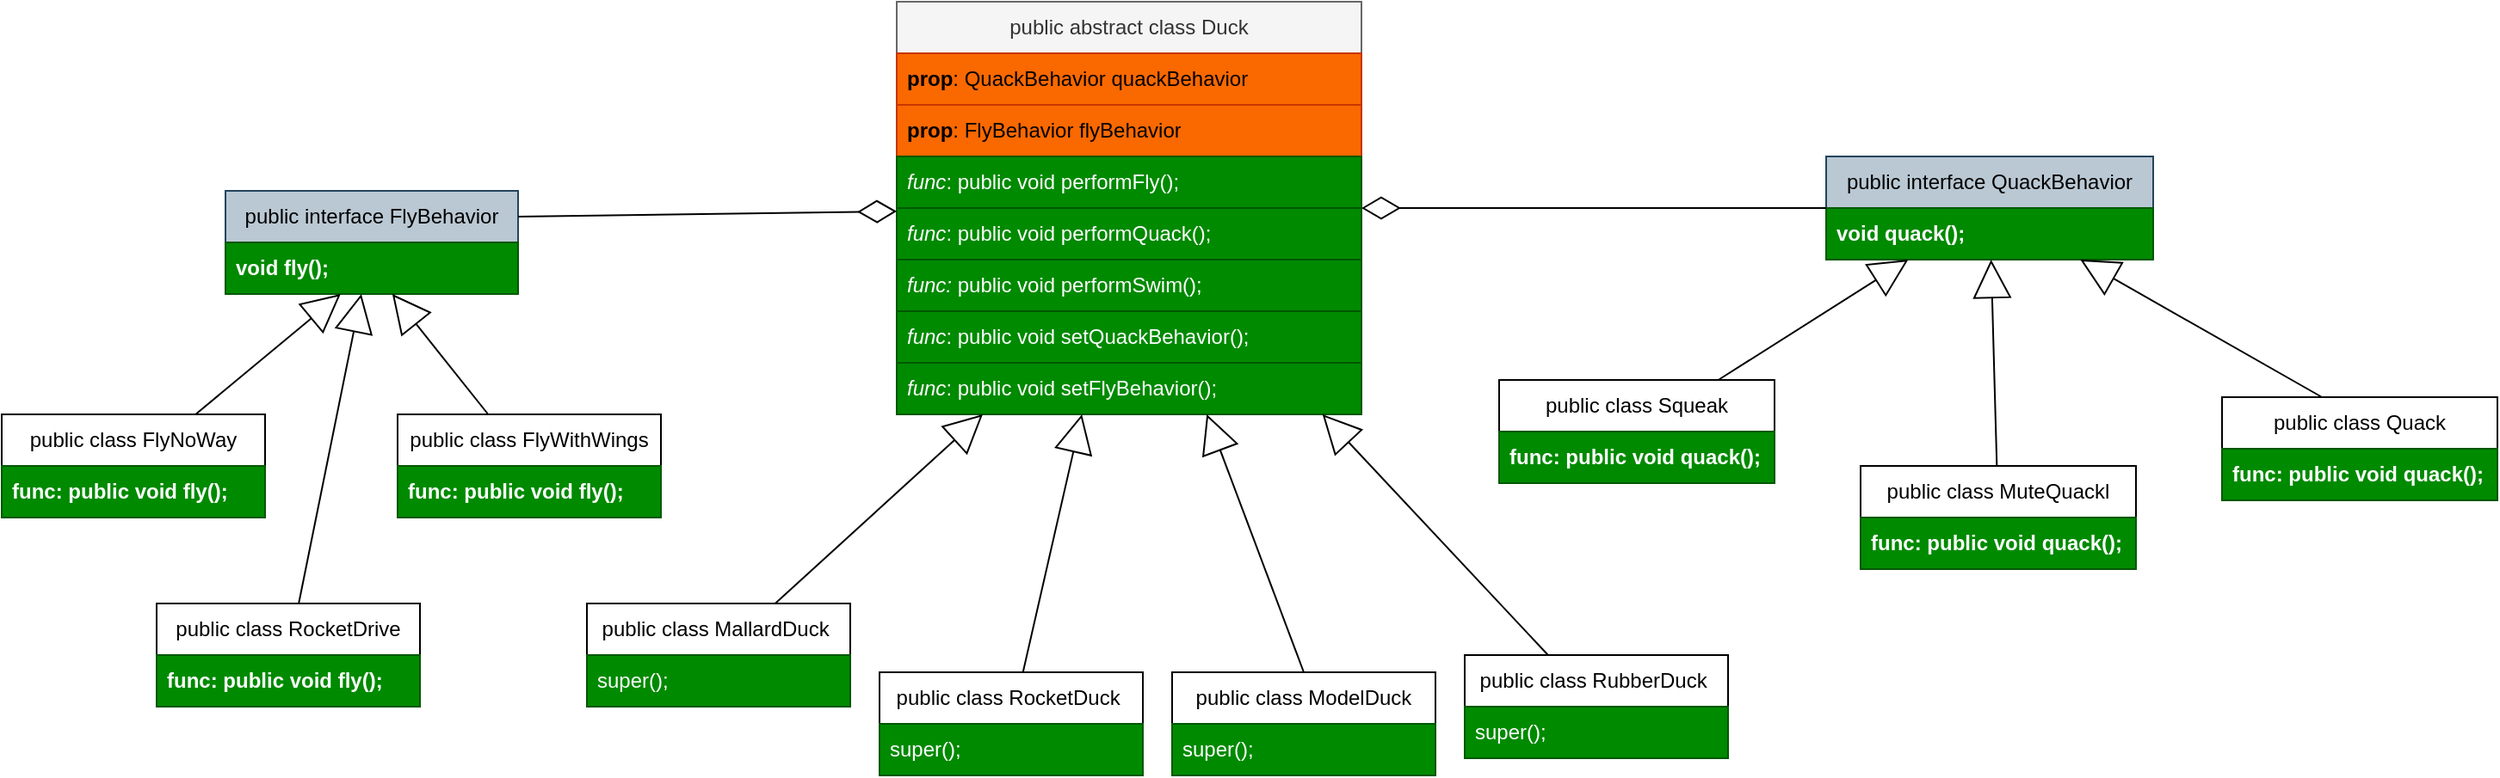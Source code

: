 <mxfile version="24.0.2" type="device">
  <diagram name="Strona-1" id="XegjNY_vxeSMCVJ9Gocq">
    <mxGraphModel dx="2220" dy="766" grid="1" gridSize="10" guides="1" tooltips="1" connect="1" arrows="1" fold="1" page="1" pageScale="1" pageWidth="827" pageHeight="1169" math="0" shadow="0">
      <root>
        <mxCell id="0" />
        <mxCell id="1" parent="0" />
        <mxCell id="FU9QpMBVF2kBE_FRJCzl-2" value="public abstract class Duck" style="swimlane;fontStyle=0;childLayout=stackLayout;horizontal=1;startSize=30;horizontalStack=0;resizeParent=1;resizeParentMax=0;resizeLast=0;collapsible=1;marginBottom=0;whiteSpace=wrap;html=1;fillColor=#f5f5f5;strokeColor=#666666;fontColor=#333333;" parent="1" vertex="1">
          <mxGeometry x="-240" y="20" width="270" height="240" as="geometry">
            <mxRectangle x="40" y="90" width="180" height="30" as="alternateBounds" />
          </mxGeometry>
        </mxCell>
        <mxCell id="FU9QpMBVF2kBE_FRJCzl-3" value="&lt;b&gt;prop&lt;/b&gt;: QuackBehavior quackBehavior" style="text;strokeColor=#C73500;fillColor=#fa6800;align=left;verticalAlign=middle;spacingLeft=4;spacingRight=4;overflow=hidden;points=[[0,0.5],[1,0.5]];portConstraint=eastwest;rotatable=0;whiteSpace=wrap;html=1;fontColor=#000000;" parent="FU9QpMBVF2kBE_FRJCzl-2" vertex="1">
          <mxGeometry y="30" width="270" height="30" as="geometry" />
        </mxCell>
        <mxCell id="FU9QpMBVF2kBE_FRJCzl-4" value="&lt;b&gt;prop&lt;/b&gt;: FlyBehavior flyBehavior" style="text;strokeColor=#C73500;fillColor=#fa6800;align=left;verticalAlign=middle;spacingLeft=4;spacingRight=4;overflow=hidden;points=[[0,0.5],[1,0.5]];portConstraint=eastwest;rotatable=0;whiteSpace=wrap;html=1;perimeterSpacing=0;fontColor=#000000;" parent="FU9QpMBVF2kBE_FRJCzl-2" vertex="1">
          <mxGeometry y="60" width="270" height="30" as="geometry" />
        </mxCell>
        <mxCell id="FU9QpMBVF2kBE_FRJCzl-5" value="&lt;i&gt;func&lt;/i&gt;: public void performFly();" style="text;strokeColor=#005700;fillColor=#008a00;align=left;verticalAlign=middle;spacingLeft=4;spacingRight=4;overflow=hidden;points=[[0,0.5],[1,0.5]];portConstraint=eastwest;rotatable=0;whiteSpace=wrap;html=1;fontColor=#ffffff;" parent="FU9QpMBVF2kBE_FRJCzl-2" vertex="1">
          <mxGeometry y="90" width="270" height="30" as="geometry" />
        </mxCell>
        <mxCell id="FU9QpMBVF2kBE_FRJCzl-6" value="&lt;i&gt;func&lt;/i&gt;: public void performQuack();" style="text;strokeColor=#005700;fillColor=#008a00;align=left;verticalAlign=middle;spacingLeft=4;spacingRight=4;overflow=hidden;points=[[0,0.5],[1,0.5]];portConstraint=eastwest;rotatable=0;whiteSpace=wrap;html=1;fontColor=#ffffff;" parent="FU9QpMBVF2kBE_FRJCzl-2" vertex="1">
          <mxGeometry y="120" width="270" height="30" as="geometry" />
        </mxCell>
        <mxCell id="FU9QpMBVF2kBE_FRJCzl-7" value="&lt;i&gt;func:&lt;/i&gt; public void performSwim();" style="text;strokeColor=#005700;fillColor=#008a00;align=left;verticalAlign=middle;spacingLeft=4;spacingRight=4;overflow=hidden;points=[[0,0.5],[1,0.5]];portConstraint=eastwest;rotatable=0;whiteSpace=wrap;html=1;fontColor=#ffffff;" parent="FU9QpMBVF2kBE_FRJCzl-2" vertex="1">
          <mxGeometry y="150" width="270" height="30" as="geometry" />
        </mxCell>
        <mxCell id="FU9QpMBVF2kBE_FRJCzl-9" value="&lt;i&gt;func&lt;/i&gt;: public void setQuackBehavior();" style="text;strokeColor=#005700;fillColor=#008a00;align=left;verticalAlign=middle;spacingLeft=4;spacingRight=4;overflow=hidden;points=[[0,0.5],[1,0.5]];portConstraint=eastwest;rotatable=0;whiteSpace=wrap;html=1;fontColor=#ffffff;" parent="FU9QpMBVF2kBE_FRJCzl-2" vertex="1">
          <mxGeometry y="180" width="270" height="30" as="geometry" />
        </mxCell>
        <mxCell id="FU9QpMBVF2kBE_FRJCzl-10" value="&lt;i&gt;func&lt;/i&gt;: public void setFlyBehavior();" style="text;strokeColor=#005700;fillColor=#008a00;align=left;verticalAlign=middle;spacingLeft=4;spacingRight=4;overflow=hidden;points=[[0,0.5],[1,0.5]];portConstraint=eastwest;rotatable=0;whiteSpace=wrap;html=1;fontColor=#ffffff;" parent="FU9QpMBVF2kBE_FRJCzl-2" vertex="1">
          <mxGeometry y="210" width="270" height="30" as="geometry" />
        </mxCell>
        <mxCell id="FU9QpMBVF2kBE_FRJCzl-13" value="public interface FlyBehavior" style="swimlane;fontStyle=0;childLayout=stackLayout;horizontal=1;startSize=30;horizontalStack=0;resizeParent=1;resizeParentMax=0;resizeLast=0;collapsible=1;marginBottom=0;whiteSpace=wrap;html=1;fillColor=#bac8d3;strokeColor=#23445d;" parent="1" vertex="1">
          <mxGeometry x="-630" y="130" width="170" height="60" as="geometry">
            <mxRectangle x="40" y="90" width="180" height="30" as="alternateBounds" />
          </mxGeometry>
        </mxCell>
        <mxCell id="FU9QpMBVF2kBE_FRJCzl-14" value="&lt;b&gt;void fly();&lt;/b&gt;" style="text;strokeColor=#005700;fillColor=#008a00;align=left;verticalAlign=middle;spacingLeft=4;spacingRight=4;overflow=hidden;points=[[0,0.5],[1,0.5]];portConstraint=eastwest;rotatable=0;whiteSpace=wrap;html=1;fontColor=#ffffff;" parent="FU9QpMBVF2kBE_FRJCzl-13" vertex="1">
          <mxGeometry y="30" width="170" height="30" as="geometry" />
        </mxCell>
        <mxCell id="FU9QpMBVF2kBE_FRJCzl-21" value="public interface QuackBehavior" style="swimlane;fontStyle=0;childLayout=stackLayout;horizontal=1;startSize=30;horizontalStack=0;resizeParent=1;resizeParentMax=0;resizeLast=0;collapsible=1;marginBottom=0;whiteSpace=wrap;html=1;fillColor=#bac8d3;strokeColor=#23445d;" parent="1" vertex="1">
          <mxGeometry x="300" y="110" width="190" height="60" as="geometry">
            <mxRectangle x="40" y="90" width="180" height="30" as="alternateBounds" />
          </mxGeometry>
        </mxCell>
        <mxCell id="FU9QpMBVF2kBE_FRJCzl-22" value="&lt;b&gt;void quack();&lt;/b&gt;" style="text;strokeColor=#005700;fillColor=#008a00;align=left;verticalAlign=middle;spacingLeft=4;spacingRight=4;overflow=hidden;points=[[0,0.5],[1,0.5]];portConstraint=eastwest;rotatable=0;whiteSpace=wrap;html=1;fontColor=#ffffff;" parent="FU9QpMBVF2kBE_FRJCzl-21" vertex="1">
          <mxGeometry y="30" width="190" height="30" as="geometry" />
        </mxCell>
        <mxCell id="FU9QpMBVF2kBE_FRJCzl-39" value="public class FlyWithWings" style="swimlane;fontStyle=0;childLayout=stackLayout;horizontal=1;startSize=30;horizontalStack=0;resizeParent=1;resizeParentMax=0;resizeLast=0;collapsible=1;marginBottom=0;whiteSpace=wrap;html=1;" parent="1" vertex="1">
          <mxGeometry x="-530" y="260" width="153" height="60" as="geometry">
            <mxRectangle x="40" y="90" width="180" height="30" as="alternateBounds" />
          </mxGeometry>
        </mxCell>
        <mxCell id="FU9QpMBVF2kBE_FRJCzl-40" value="&lt;b&gt;func: public void fly();&lt;/b&gt;" style="text;strokeColor=#005700;fillColor=#008a00;align=left;verticalAlign=middle;spacingLeft=4;spacingRight=4;overflow=hidden;points=[[0,0.5],[1,0.5]];portConstraint=eastwest;rotatable=0;whiteSpace=wrap;html=1;fontColor=#ffffff;" parent="FU9QpMBVF2kBE_FRJCzl-39" vertex="1">
          <mxGeometry y="30" width="153" height="30" as="geometry" />
        </mxCell>
        <mxCell id="FU9QpMBVF2kBE_FRJCzl-44" value="" style="endArrow=block;html=1;rounded=0;endFill=0;endSize=20;" parent="1" source="FU9QpMBVF2kBE_FRJCzl-39" target="FU9QpMBVF2kBE_FRJCzl-14" edge="1">
          <mxGeometry width="50" height="50" relative="1" as="geometry">
            <mxPoint x="-570" y="30" as="sourcePoint" />
            <mxPoint x="-520" y="-20" as="targetPoint" />
          </mxGeometry>
        </mxCell>
        <mxCell id="FU9QpMBVF2kBE_FRJCzl-45" value="public class Squeak" style="swimlane;fontStyle=0;childLayout=stackLayout;horizontal=1;startSize=30;horizontalStack=0;resizeParent=1;resizeParentMax=0;resizeLast=0;collapsible=1;marginBottom=0;whiteSpace=wrap;html=1;" parent="1" vertex="1">
          <mxGeometry x="110" y="240" width="160" height="60" as="geometry">
            <mxRectangle x="40" y="90" width="180" height="30" as="alternateBounds" />
          </mxGeometry>
        </mxCell>
        <mxCell id="FU9QpMBVF2kBE_FRJCzl-46" value="&lt;b&gt;func: public void quack();&lt;/b&gt;" style="text;strokeColor=#005700;fillColor=#008a00;align=left;verticalAlign=middle;spacingLeft=4;spacingRight=4;overflow=hidden;points=[[0,0.5],[1,0.5]];portConstraint=eastwest;rotatable=0;whiteSpace=wrap;html=1;fontColor=#ffffff;" parent="FU9QpMBVF2kBE_FRJCzl-45" vertex="1">
          <mxGeometry y="30" width="160" height="30" as="geometry" />
        </mxCell>
        <mxCell id="FU9QpMBVF2kBE_FRJCzl-48" value="" style="endArrow=block;html=1;rounded=0;endFill=0;endSize=20;" parent="1" source="FU9QpMBVF2kBE_FRJCzl-45" target="FU9QpMBVF2kBE_FRJCzl-21" edge="1">
          <mxGeometry width="50" height="50" relative="1" as="geometry">
            <mxPoint x="434.58" y="330" as="sourcePoint" />
            <mxPoint x="434.58" y="160" as="targetPoint" />
          </mxGeometry>
        </mxCell>
        <mxCell id="FU9QpMBVF2kBE_FRJCzl-49" value="public class Quack" style="swimlane;fontStyle=0;childLayout=stackLayout;horizontal=1;startSize=30;horizontalStack=0;resizeParent=1;resizeParentMax=0;resizeLast=0;collapsible=1;marginBottom=0;whiteSpace=wrap;html=1;" parent="1" vertex="1">
          <mxGeometry x="530" y="250" width="160" height="60" as="geometry">
            <mxRectangle x="40" y="90" width="180" height="30" as="alternateBounds" />
          </mxGeometry>
        </mxCell>
        <mxCell id="FU9QpMBVF2kBE_FRJCzl-50" value="&lt;b&gt;func: public void quack();&lt;/b&gt;" style="text;strokeColor=#005700;fillColor=#008a00;align=left;verticalAlign=middle;spacingLeft=4;spacingRight=4;overflow=hidden;points=[[0,0.5],[1,0.5]];portConstraint=eastwest;rotatable=0;whiteSpace=wrap;html=1;fontColor=#ffffff;" parent="FU9QpMBVF2kBE_FRJCzl-49" vertex="1">
          <mxGeometry y="30" width="160" height="30" as="geometry" />
        </mxCell>
        <mxCell id="FU9QpMBVF2kBE_FRJCzl-51" value="" style="endArrow=block;html=1;rounded=0;endFill=0;endSize=20;exitX=0.363;exitY=0;exitDx=0;exitDy=0;exitPerimeter=0;" parent="1" source="FU9QpMBVF2kBE_FRJCzl-49" target="FU9QpMBVF2kBE_FRJCzl-21" edge="1">
          <mxGeometry width="50" height="50" relative="1" as="geometry">
            <mxPoint x="341" y="270" as="sourcePoint" />
            <mxPoint x="389" y="180" as="targetPoint" />
          </mxGeometry>
        </mxCell>
        <mxCell id="FU9QpMBVF2kBE_FRJCzl-52" value="public class MuteQuackl" style="swimlane;fontStyle=0;childLayout=stackLayout;horizontal=1;startSize=30;horizontalStack=0;resizeParent=1;resizeParentMax=0;resizeLast=0;collapsible=1;marginBottom=0;whiteSpace=wrap;html=1;" parent="1" vertex="1">
          <mxGeometry x="320" y="290" width="160" height="60" as="geometry">
            <mxRectangle x="40" y="90" width="180" height="30" as="alternateBounds" />
          </mxGeometry>
        </mxCell>
        <mxCell id="FU9QpMBVF2kBE_FRJCzl-53" value="&lt;b&gt;func: public void quack();&lt;/b&gt;" style="text;strokeColor=#005700;fillColor=#008a00;align=left;verticalAlign=middle;spacingLeft=4;spacingRight=4;overflow=hidden;points=[[0,0.5],[1,0.5]];portConstraint=eastwest;rotatable=0;whiteSpace=wrap;html=1;fontColor=#ffffff;" parent="FU9QpMBVF2kBE_FRJCzl-52" vertex="1">
          <mxGeometry y="30" width="160" height="30" as="geometry" />
        </mxCell>
        <mxCell id="FU9QpMBVF2kBE_FRJCzl-54" value="" style="endArrow=block;html=1;rounded=0;endFill=0;endSize=20;" parent="1" source="FU9QpMBVF2kBE_FRJCzl-52" target="FU9QpMBVF2kBE_FRJCzl-21" edge="1">
          <mxGeometry width="50" height="50" relative="1" as="geometry">
            <mxPoint x="317" y="270" as="sourcePoint" />
            <mxPoint x="383" y="180" as="targetPoint" />
          </mxGeometry>
        </mxCell>
        <mxCell id="FU9QpMBVF2kBE_FRJCzl-55" value="public class FlyNoWay" style="swimlane;fontStyle=0;childLayout=stackLayout;horizontal=1;startSize=30;horizontalStack=0;resizeParent=1;resizeParentMax=0;resizeLast=0;collapsible=1;marginBottom=0;whiteSpace=wrap;html=1;" parent="1" vertex="1">
          <mxGeometry x="-760" y="260" width="153" height="60" as="geometry">
            <mxRectangle x="40" y="90" width="180" height="30" as="alternateBounds" />
          </mxGeometry>
        </mxCell>
        <mxCell id="FU9QpMBVF2kBE_FRJCzl-56" value="&lt;b&gt;func: public void fly();&lt;/b&gt;" style="text;strokeColor=#005700;fillColor=#008a00;align=left;verticalAlign=middle;spacingLeft=4;spacingRight=4;overflow=hidden;points=[[0,0.5],[1,0.5]];portConstraint=eastwest;rotatable=0;whiteSpace=wrap;html=1;fontColor=#ffffff;" parent="FU9QpMBVF2kBE_FRJCzl-55" vertex="1">
          <mxGeometry y="30" width="153" height="30" as="geometry" />
        </mxCell>
        <mxCell id="FU9QpMBVF2kBE_FRJCzl-57" value="" style="endArrow=block;html=1;rounded=0;endFill=0;endSize=20;" parent="1" source="FU9QpMBVF2kBE_FRJCzl-55" target="FU9QpMBVF2kBE_FRJCzl-14" edge="1">
          <mxGeometry width="50" height="50" relative="1" as="geometry">
            <mxPoint x="-387" y="250" as="sourcePoint" />
            <mxPoint x="-448" y="170" as="targetPoint" />
          </mxGeometry>
        </mxCell>
        <mxCell id="FU9QpMBVF2kBE_FRJCzl-58" value="" style="endArrow=diamondThin;html=1;rounded=0;endFill=0;endSize=20;" parent="1" source="FU9QpMBVF2kBE_FRJCzl-21" target="FU9QpMBVF2kBE_FRJCzl-2" edge="1">
          <mxGeometry width="50" height="50" relative="1" as="geometry">
            <mxPoint x="130" y="70" as="sourcePoint" />
            <mxPoint x="180" y="20" as="targetPoint" />
            <Array as="points" />
          </mxGeometry>
        </mxCell>
        <mxCell id="FU9QpMBVF2kBE_FRJCzl-59" value="" style="endArrow=diamondThin;html=1;rounded=0;endFill=0;endSize=20;exitX=1;exitY=0.25;exitDx=0;exitDy=0;" parent="1" source="FU9QpMBVF2kBE_FRJCzl-13" target="FU9QpMBVF2kBE_FRJCzl-2" edge="1">
          <mxGeometry width="50" height="50" relative="1" as="geometry">
            <mxPoint x="-360" y="20" as="sourcePoint" />
            <mxPoint x="-630" y="20" as="targetPoint" />
            <Array as="points" />
          </mxGeometry>
        </mxCell>
        <mxCell id="FU9QpMBVF2kBE_FRJCzl-61" value="" style="endArrow=block;html=1;rounded=0;endFill=0;endSize=20;" parent="1" source="FU9QpMBVF2kBE_FRJCzl-62" edge="1">
          <mxGeometry width="50" height="50" relative="1" as="geometry">
            <mxPoint x="-440" y="470" as="sourcePoint" />
            <mxPoint x="-190" y="260" as="targetPoint" />
          </mxGeometry>
        </mxCell>
        <mxCell id="FU9QpMBVF2kBE_FRJCzl-62" value="public class MallardDuck&amp;nbsp;" style="swimlane;fontStyle=0;childLayout=stackLayout;horizontal=1;startSize=30;horizontalStack=0;resizeParent=1;resizeParentMax=0;resizeLast=0;collapsible=1;marginBottom=0;whiteSpace=wrap;html=1;" parent="1" vertex="1">
          <mxGeometry x="-420" y="370" width="153" height="60" as="geometry">
            <mxRectangle x="-550" y="480" width="180" height="30" as="alternateBounds" />
          </mxGeometry>
        </mxCell>
        <mxCell id="FU9QpMBVF2kBE_FRJCzl-63" value="super();" style="text;strokeColor=#005700;fillColor=#008a00;align=left;verticalAlign=middle;spacingLeft=4;spacingRight=4;overflow=hidden;points=[[0,0.5],[1,0.5]];portConstraint=eastwest;rotatable=0;whiteSpace=wrap;html=1;fontColor=#ffffff;" parent="FU9QpMBVF2kBE_FRJCzl-62" vertex="1">
          <mxGeometry y="30" width="153" height="30" as="geometry" />
        </mxCell>
        <mxCell id="FU9QpMBVF2kBE_FRJCzl-64" value="public class ModelDuck" style="swimlane;fontStyle=0;childLayout=stackLayout;horizontal=1;startSize=30;horizontalStack=0;resizeParent=1;resizeParentMax=0;resizeLast=0;collapsible=1;marginBottom=0;whiteSpace=wrap;html=1;" parent="1" vertex="1">
          <mxGeometry x="-80" y="410" width="153" height="60" as="geometry">
            <mxRectangle x="-550" y="480" width="180" height="30" as="alternateBounds" />
          </mxGeometry>
        </mxCell>
        <mxCell id="FU9QpMBVF2kBE_FRJCzl-65" value="super();" style="text;strokeColor=#005700;fillColor=#008a00;align=left;verticalAlign=middle;spacingLeft=4;spacingRight=4;overflow=hidden;points=[[0,0.5],[1,0.5]];portConstraint=eastwest;rotatable=0;whiteSpace=wrap;html=1;fontColor=#ffffff;" parent="FU9QpMBVF2kBE_FRJCzl-64" vertex="1">
          <mxGeometry y="30" width="153" height="30" as="geometry" />
        </mxCell>
        <mxCell id="FU9QpMBVF2kBE_FRJCzl-68" value="" style="endArrow=block;html=1;rounded=0;endFill=0;endSize=20;exitX=0.5;exitY=0;exitDx=0;exitDy=0;" parent="1" source="FU9QpMBVF2kBE_FRJCzl-64" target="FU9QpMBVF2kBE_FRJCzl-2" edge="1">
          <mxGeometry width="50" height="50" relative="1" as="geometry">
            <mxPoint x="-413" y="500" as="sourcePoint" />
            <mxPoint x="-180" y="270" as="targetPoint" />
          </mxGeometry>
        </mxCell>
        <mxCell id="FU9QpMBVF2kBE_FRJCzl-69" value="" style="endArrow=block;html=1;rounded=0;endFill=0;endSize=20;" parent="1" source="FU9QpMBVF2kBE_FRJCzl-70" target="FU9QpMBVF2kBE_FRJCzl-2" edge="1">
          <mxGeometry width="50" height="50" relative="1" as="geometry">
            <mxPoint x="-1.034" y="485" as="sourcePoint" />
            <mxPoint x="-131" y="270" as="targetPoint" />
          </mxGeometry>
        </mxCell>
        <mxCell id="FU9QpMBVF2kBE_FRJCzl-70" value="public class RubberDuck&amp;nbsp;" style="swimlane;fontStyle=0;childLayout=stackLayout;horizontal=1;startSize=30;horizontalStack=0;resizeParent=1;resizeParentMax=0;resizeLast=0;collapsible=1;marginBottom=0;whiteSpace=wrap;html=1;" parent="1" vertex="1">
          <mxGeometry x="90" y="400" width="153" height="60" as="geometry">
            <mxRectangle x="-550" y="480" width="180" height="30" as="alternateBounds" />
          </mxGeometry>
        </mxCell>
        <mxCell id="FU9QpMBVF2kBE_FRJCzl-71" value="super();" style="text;strokeColor=#005700;fillColor=#008a00;align=left;verticalAlign=middle;spacingLeft=4;spacingRight=4;overflow=hidden;points=[[0,0.5],[1,0.5]];portConstraint=eastwest;rotatable=0;whiteSpace=wrap;html=1;fontColor=#ffffff;" parent="FU9QpMBVF2kBE_FRJCzl-70" vertex="1">
          <mxGeometry y="30" width="153" height="30" as="geometry" />
        </mxCell>
        <mxCell id="iBuW1htv6BW8uRVwBxzx-1" value="public class RocketDrive" style="swimlane;fontStyle=0;childLayout=stackLayout;horizontal=1;startSize=30;horizontalStack=0;resizeParent=1;resizeParentMax=0;resizeLast=0;collapsible=1;marginBottom=0;whiteSpace=wrap;html=1;" vertex="1" parent="1">
          <mxGeometry x="-670" y="370" width="153" height="60" as="geometry">
            <mxRectangle x="40" y="90" width="180" height="30" as="alternateBounds" />
          </mxGeometry>
        </mxCell>
        <mxCell id="iBuW1htv6BW8uRVwBxzx-2" value="&lt;b&gt;func: public void fly();&lt;/b&gt;" style="text;strokeColor=#005700;fillColor=#008a00;align=left;verticalAlign=middle;spacingLeft=4;spacingRight=4;overflow=hidden;points=[[0,0.5],[1,0.5]];portConstraint=eastwest;rotatable=0;whiteSpace=wrap;html=1;fontColor=#ffffff;" vertex="1" parent="iBuW1htv6BW8uRVwBxzx-1">
          <mxGeometry y="30" width="153" height="30" as="geometry" />
        </mxCell>
        <mxCell id="iBuW1htv6BW8uRVwBxzx-3" value="" style="endArrow=block;html=1;rounded=0;endFill=0;endSize=20;" edge="1" parent="1" source="iBuW1htv6BW8uRVwBxzx-1" target="FU9QpMBVF2kBE_FRJCzl-13">
          <mxGeometry width="50" height="50" relative="1" as="geometry">
            <mxPoint x="-637" y="270" as="sourcePoint" />
            <mxPoint x="-553" y="200" as="targetPoint" />
          </mxGeometry>
        </mxCell>
        <mxCell id="iBuW1htv6BW8uRVwBxzx-4" value="public class RocketDuck&lt;span style=&quot;background-color: initial;&quot;&gt;&amp;nbsp;&lt;/span&gt;" style="swimlane;fontStyle=0;childLayout=stackLayout;horizontal=1;startSize=30;horizontalStack=0;resizeParent=1;resizeParentMax=0;resizeLast=0;collapsible=1;marginBottom=0;whiteSpace=wrap;html=1;" vertex="1" parent="1">
          <mxGeometry x="-250" y="410" width="153" height="60" as="geometry">
            <mxRectangle x="-550" y="480" width="180" height="30" as="alternateBounds" />
          </mxGeometry>
        </mxCell>
        <mxCell id="iBuW1htv6BW8uRVwBxzx-5" value="super();" style="text;strokeColor=#005700;fillColor=#008a00;align=left;verticalAlign=middle;spacingLeft=4;spacingRight=4;overflow=hidden;points=[[0,0.5],[1,0.5]];portConstraint=eastwest;rotatable=0;whiteSpace=wrap;html=1;fontColor=#ffffff;" vertex="1" parent="iBuW1htv6BW8uRVwBxzx-4">
          <mxGeometry y="30" width="153" height="30" as="geometry" />
        </mxCell>
        <mxCell id="iBuW1htv6BW8uRVwBxzx-6" value="" style="endArrow=block;html=1;rounded=0;endFill=0;endSize=20;" edge="1" parent="1" source="iBuW1htv6BW8uRVwBxzx-4" target="FU9QpMBVF2kBE_FRJCzl-2">
          <mxGeometry width="50" height="50" relative="1" as="geometry">
            <mxPoint x="-301" y="380" as="sourcePoint" />
            <mxPoint x="-180" y="270" as="targetPoint" />
          </mxGeometry>
        </mxCell>
      </root>
    </mxGraphModel>
  </diagram>
</mxfile>
